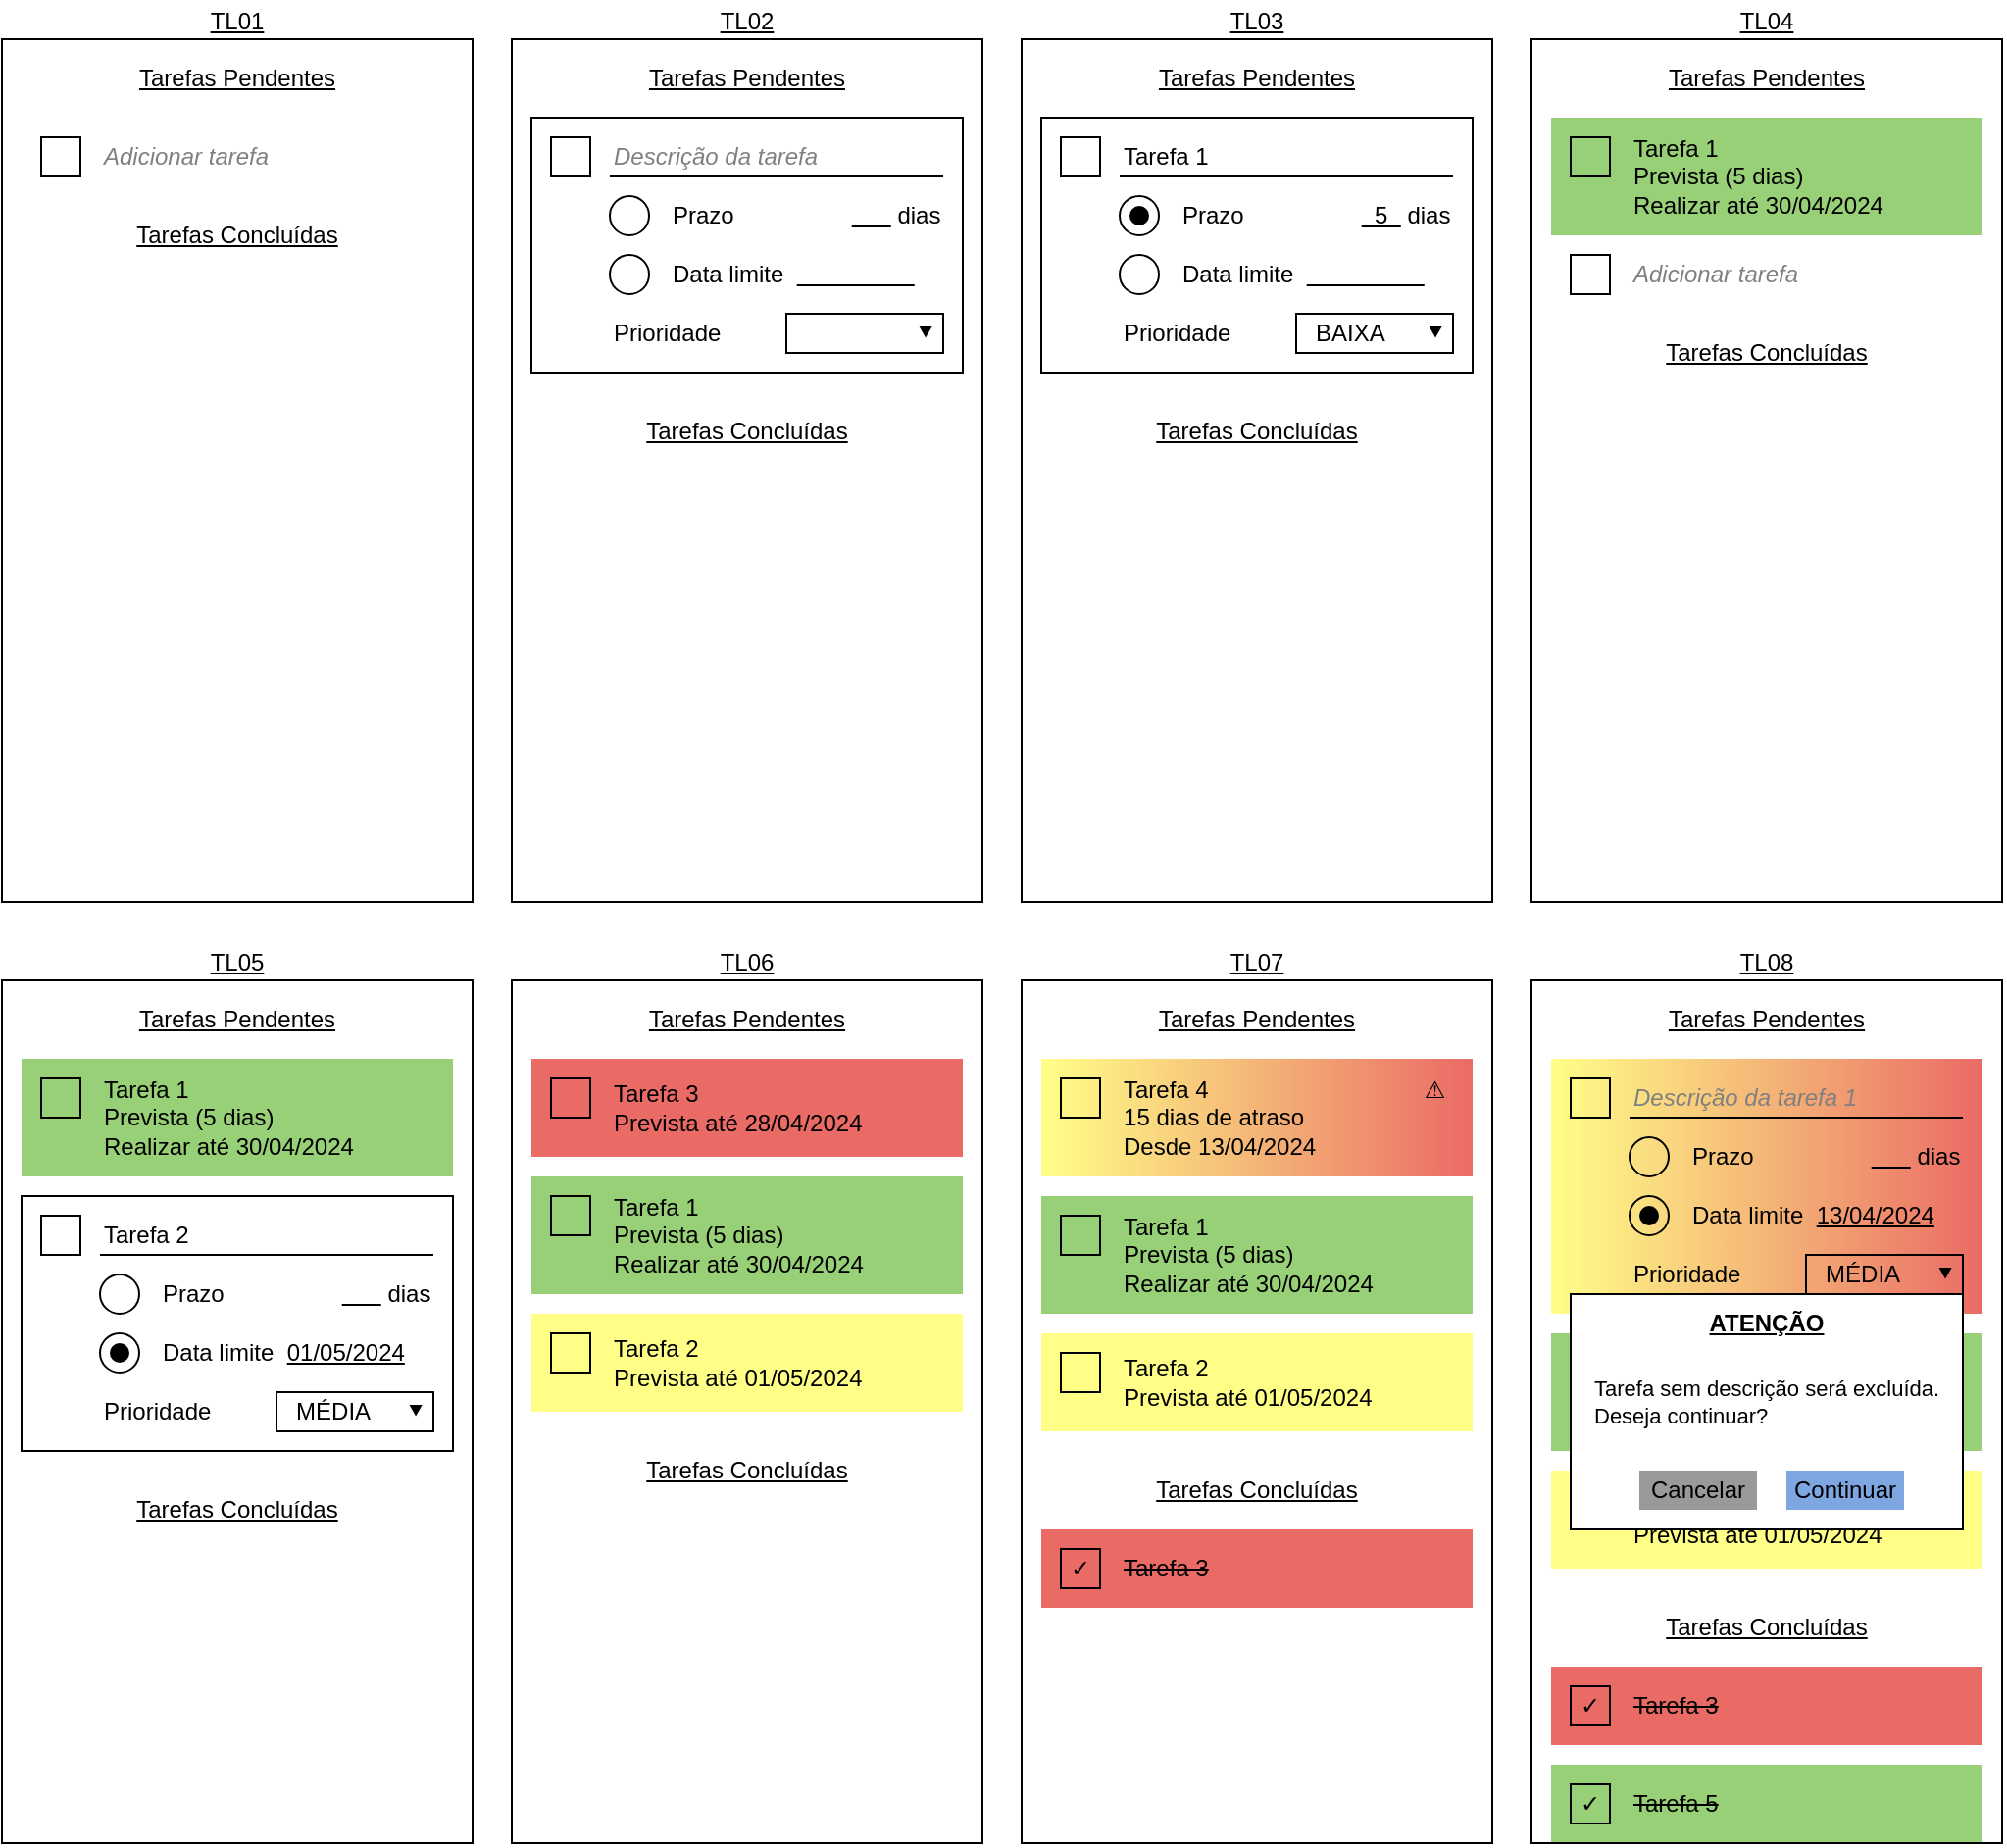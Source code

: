 <mxfile version="24.3.1" type="device">
  <diagram id="zoNxnzuM_VOvOxAYMEht" name="Página-1">
    <mxGraphModel dx="1050" dy="541" grid="1" gridSize="10" guides="1" tooltips="1" connect="1" arrows="1" fold="1" page="1" pageScale="1" pageWidth="827" pageHeight="1169" math="0" shadow="0">
      <root>
        <mxCell id="0" />
        <mxCell id="1" parent="0" />
        <mxCell id="4" value="" style="rounded=0;whiteSpace=wrap;html=1;" parent="1" vertex="1">
          <mxGeometry x="300" y="40" width="240" height="440" as="geometry" />
        </mxCell>
        <mxCell id="8" value="" style="rounded=0;whiteSpace=wrap;html=1;fontColor=default;" parent="1" vertex="1">
          <mxGeometry x="310" y="80" width="220" height="130" as="geometry" />
        </mxCell>
        <mxCell id="fBBzk_Op71B5IGKMKYkR-2" value="" style="rounded=0;whiteSpace=wrap;html=1;" parent="1" vertex="1">
          <mxGeometry x="560" y="40" width="240" height="440" as="geometry" />
        </mxCell>
        <mxCell id="1oSGOz-6xAhJUzyeJU_1-1" value="" style="rounded=0;whiteSpace=wrap;html=1;" parent="1" vertex="1">
          <mxGeometry x="40" y="40" width="240" height="440" as="geometry" />
        </mxCell>
        <mxCell id="1oSGOz-6xAhJUzyeJU_1-2" value="Tarefas Pendentes" style="text;html=1;align=center;verticalAlign=middle;whiteSpace=wrap;rounded=0;fontStyle=4;fontColor=default;" parent="1" vertex="1">
          <mxGeometry x="40" y="40" width="240" height="40" as="geometry" />
        </mxCell>
        <mxCell id="1oSGOz-6xAhJUzyeJU_1-4" value="" style="whiteSpace=wrap;html=1;aspect=fixed;fontColor=default;" parent="1" vertex="1">
          <mxGeometry x="60" y="90" width="20" height="20" as="geometry" />
        </mxCell>
        <mxCell id="1oSGOz-6xAhJUzyeJU_1-21" value="" style="rounded=0;whiteSpace=wrap;html=1;" parent="1" vertex="1">
          <mxGeometry x="820" y="40" width="240" height="440" as="geometry" />
        </mxCell>
        <mxCell id="1oSGOz-6xAhJUzyeJU_1-22" value="Tarefas Pendentes" style="text;html=1;align=center;verticalAlign=middle;whiteSpace=wrap;rounded=0;fontStyle=4;fontColor=default;" parent="1" vertex="1">
          <mxGeometry x="820" y="40" width="240" height="40" as="geometry" />
        </mxCell>
        <mxCell id="1oSGOz-6xAhJUzyeJU_1-30" value="Tarefas Concluídas" style="text;html=1;align=center;verticalAlign=middle;whiteSpace=wrap;rounded=0;fontStyle=4;fontColor=default;" parent="1" vertex="1">
          <mxGeometry x="820" y="180" width="240" height="40" as="geometry" />
        </mxCell>
        <mxCell id="fBBzk_Op71B5IGKMKYkR-1" value="Tarefas Concluídas" style="text;html=1;align=center;verticalAlign=middle;whiteSpace=wrap;rounded=0;fontStyle=4;fontColor=default;" parent="1" vertex="1">
          <mxGeometry x="40" y="120" width="240" height="40" as="geometry" />
        </mxCell>
        <mxCell id="fBBzk_Op71B5IGKMKYkR-3" value="Tarefas Pendentes" style="text;html=1;align=center;verticalAlign=middle;whiteSpace=wrap;rounded=0;fontStyle=4;fontColor=default;" parent="1" vertex="1">
          <mxGeometry x="560" y="40" width="240" height="40" as="geometry" />
        </mxCell>
        <mxCell id="fBBzk_Op71B5IGKMKYkR-11" value="Tarefas Concluídas" style="text;html=1;align=center;verticalAlign=middle;whiteSpace=wrap;rounded=0;fontStyle=4;fontColor=default;" parent="1" vertex="1">
          <mxGeometry x="560" y="220" width="240" height="40" as="geometry" />
        </mxCell>
        <mxCell id="fBBzk_Op71B5IGKMKYkR-22" value="TL01" style="text;html=1;align=center;verticalAlign=bottom;whiteSpace=wrap;rounded=0;fontStyle=4" parent="1" vertex="1">
          <mxGeometry x="40" y="20" width="240" height="20" as="geometry" />
        </mxCell>
        <mxCell id="fBBzk_Op71B5IGKMKYkR-23" value="TL02" style="text;html=1;align=center;verticalAlign=bottom;whiteSpace=wrap;rounded=0;fontStyle=4" parent="1" vertex="1">
          <mxGeometry x="300" y="20" width="240" height="20" as="geometry" />
        </mxCell>
        <mxCell id="fBBzk_Op71B5IGKMKYkR-24" value="TL03" style="text;html=1;align=center;verticalAlign=bottom;whiteSpace=wrap;rounded=0;fontStyle=4" parent="1" vertex="1">
          <mxGeometry x="560" y="20" width="240" height="20" as="geometry" />
        </mxCell>
        <mxCell id="fBBzk_Op71B5IGKMKYkR-31" value="TL05" style="text;html=1;align=center;verticalAlign=bottom;whiteSpace=wrap;rounded=0;fontStyle=4" parent="1" vertex="1">
          <mxGeometry x="40" y="500" width="240" height="20" as="geometry" />
        </mxCell>
        <mxCell id="fBBzk_Op71B5IGKMKYkR-38" value="TL06" style="text;html=1;align=center;verticalAlign=bottom;whiteSpace=wrap;rounded=0;fontStyle=4" parent="1" vertex="1">
          <mxGeometry x="300" y="500" width="240" height="20" as="geometry" />
        </mxCell>
        <mxCell id="5" value="Tarefas Pendentes" style="text;html=1;align=center;verticalAlign=middle;whiteSpace=wrap;rounded=0;fontStyle=4;fontColor=default;" parent="1" vertex="1">
          <mxGeometry x="300" y="40" width="240" height="40" as="geometry" />
        </mxCell>
        <mxCell id="6" value="" style="whiteSpace=wrap;html=1;aspect=fixed;fontColor=default;" parent="1" vertex="1">
          <mxGeometry x="320" y="90" width="20" height="20" as="geometry" />
        </mxCell>
        <mxCell id="7" value="Tarefas Concluídas" style="text;html=1;align=center;verticalAlign=middle;whiteSpace=wrap;rounded=0;fontStyle=4;fontColor=default;" parent="1" vertex="1">
          <mxGeometry x="300" y="220" width="240" height="40" as="geometry" />
        </mxCell>
        <mxCell id="9" value="&lt;span&gt;Descrição da tarefa&lt;/span&gt;" style="text;html=1;align=left;verticalAlign=middle;whiteSpace=wrap;rounded=0;fontStyle=2;fontColor=#808080;" parent="1" vertex="1">
          <mxGeometry x="350" y="90" width="170" height="20" as="geometry" />
        </mxCell>
        <mxCell id="10" value="" style="ellipse;whiteSpace=wrap;html=1;aspect=fixed;fontColor=default;" parent="1" vertex="1">
          <mxGeometry x="350" y="120" width="20" height="20" as="geometry" />
        </mxCell>
        <mxCell id="11" value="&lt;span style=&quot;border-color: rgb(0, 0, 0); font-family: Helvetica; font-size: 12px; font-style: normal; font-variant-ligatures: normal; font-variant-caps: normal; font-weight: 400; letter-spacing: normal; orphans: 2; text-align: left; text-indent: 0px; text-transform: none; widows: 2; word-spacing: 0px; -webkit-text-stroke-width: 0px;&quot;&gt;Prazo&amp;nbsp; &amp;nbsp; &amp;nbsp; &amp;nbsp; &amp;nbsp; &amp;nbsp; &amp;nbsp; &amp;nbsp; &amp;nbsp;&amp;nbsp;&lt;/span&gt;&lt;u style=&quot;border-color: rgb(0, 0, 0); font-family: Helvetica; font-size: 12px; font-style: normal; font-variant-ligatures: normal; font-variant-caps: normal; font-weight: 400; letter-spacing: normal; orphans: 2; text-align: left; text-indent: 0px; text-transform: none; widows: 2; word-spacing: 0px; -webkit-text-stroke-width: 0px;&quot;&gt;&amp;nbsp; &amp;nbsp; &amp;nbsp; &lt;/u&gt;&lt;span style=&quot;border-color: rgb(0, 0, 0); font-family: Helvetica; font-size: 12px; font-style: normal; font-variant-ligatures: normal; font-variant-caps: normal; font-weight: 400; letter-spacing: normal; orphans: 2; text-align: left; text-indent: 0px; text-transform: none; widows: 2; word-spacing: 0px; -webkit-text-stroke-width: 0px;&quot;&gt;&amp;nbsp;dias&lt;/span&gt;" style="text;whiteSpace=wrap;html=1;verticalAlign=middle;fontColor=default;" parent="1" vertex="1">
          <mxGeometry x="380" y="120" width="140" height="20" as="geometry" />
        </mxCell>
        <mxCell id="14" value="" style="ellipse;whiteSpace=wrap;html=1;aspect=fixed;fontColor=default;" parent="1" vertex="1">
          <mxGeometry x="350" y="150" width="20" height="20" as="geometry" />
        </mxCell>
        <mxCell id="15" value="&lt;span style=&quot;border-color: rgb(0, 0, 0); font-family: Helvetica; font-size: 12px; font-style: normal; font-variant-ligatures: normal; font-variant-caps: normal; font-weight: 400; letter-spacing: normal; orphans: 2; text-align: left; text-indent: 0px; text-transform: none; widows: 2; word-spacing: 0px; -webkit-text-stroke-width: 0px;&quot;&gt;Data limite&amp;nbsp;&amp;nbsp;&lt;u&gt; &amp;nbsp; &amp;nbsp;&amp;nbsp; &amp;nbsp; &amp;nbsp; &amp;nbsp; &amp;nbsp; &amp;nbsp; &amp;nbsp;&amp;nbsp;&lt;/u&gt;&lt;/span&gt;&lt;span style=&quot;font-family: &amp;quot;Times New Roman&amp;quot;;&quot;&gt;&lt;font style=&quot;font-size: 10px;&quot;&gt;📅&lt;/font&gt;&lt;/span&gt;" style="text;whiteSpace=wrap;html=1;verticalAlign=middle;fontColor=default;" parent="1" vertex="1">
          <mxGeometry x="380" y="150" width="140" height="20" as="geometry" />
        </mxCell>
        <mxCell id="16" value="Prioridade" style="text;whiteSpace=wrap;html=1;verticalAlign=middle;fontColor=default;" parent="1" vertex="1">
          <mxGeometry x="350" y="180" width="80" height="20" as="geometry" />
        </mxCell>
        <mxCell id="17" value="" style="rounded=0;whiteSpace=wrap;html=1;labelBackgroundColor=none;fontSize=12;fontColor=default;" parent="1" vertex="1">
          <mxGeometry x="440" y="180" width="80" height="20" as="geometry" />
        </mxCell>
        <mxCell id="19" value="&lt;span style=&quot;font-family: &amp;quot;Times New Roman&amp;quot;; font-size: 12px;&quot;&gt;⯆&lt;/span&gt;" style="text;whiteSpace=wrap;html=1;verticalAlign=middle;fontColor=default;fontSize=12;align=center;" parent="1" vertex="1">
          <mxGeometry x="502" y="180" width="18" height="20" as="geometry" />
        </mxCell>
        <mxCell id="20" value="" style="endArrow=none;html=1;fontSize=12;fontColor=default;exitX=0;exitY=1;exitDx=0;exitDy=0;entryX=1;entryY=1;entryDx=0;entryDy=0;" parent="1" source="9" target="9" edge="1">
          <mxGeometry width="50" height="50" relative="1" as="geometry">
            <mxPoint x="420" y="210" as="sourcePoint" />
            <mxPoint x="470" y="160" as="targetPoint" />
          </mxGeometry>
        </mxCell>
        <mxCell id="22" value="" style="rounded=0;whiteSpace=wrap;html=1;fontColor=default;" parent="1" vertex="1">
          <mxGeometry x="570" y="80" width="220" height="130" as="geometry" />
        </mxCell>
        <mxCell id="23" value="" style="whiteSpace=wrap;html=1;aspect=fixed;fontColor=default;" parent="1" vertex="1">
          <mxGeometry x="580" y="90" width="20" height="20" as="geometry" />
        </mxCell>
        <mxCell id="24" value="&lt;span style=&quot;font-style: normal;&quot;&gt;&lt;font&gt;Tarefa 1&lt;/font&gt;&lt;/span&gt;" style="text;html=1;align=left;verticalAlign=middle;whiteSpace=wrap;rounded=0;fontStyle=2;fontColor=default;" parent="1" vertex="1">
          <mxGeometry x="610" y="90" width="170" height="20" as="geometry" />
        </mxCell>
        <mxCell id="25" value="" style="ellipse;whiteSpace=wrap;html=1;aspect=fixed;fontColor=default;" parent="1" vertex="1">
          <mxGeometry x="610" y="120" width="20" height="20" as="geometry" />
        </mxCell>
        <mxCell id="26" value="&lt;span style=&quot;border-color: rgb(0, 0, 0); font-family: Helvetica; font-size: 12px; font-style: normal; font-variant-ligatures: normal; font-variant-caps: normal; font-weight: 400; letter-spacing: normal; orphans: 2; text-align: left; text-indent: 0px; text-transform: none; widows: 2; word-spacing: 0px; -webkit-text-stroke-width: 0px;&quot;&gt;Prazo&amp;nbsp; &amp;nbsp; &amp;nbsp; &amp;nbsp; &amp;nbsp; &amp;nbsp; &amp;nbsp; &amp;nbsp; &amp;nbsp; &lt;/span&gt;&lt;u style=&quot;border-color: rgb(0, 0, 0); font-family: Helvetica; font-size: 12px; font-style: normal; font-variant-ligatures: normal; font-variant-caps: normal; font-weight: 400; letter-spacing: normal; orphans: 2; text-align: left; text-indent: 0px; text-transform: none; widows: 2; word-spacing: 0px; -webkit-text-stroke-width: 0px;&quot;&gt;&amp;nbsp; 5&amp;nbsp; &lt;/u&gt;&lt;span style=&quot;border-color: rgb(0, 0, 0); font-family: Helvetica; font-size: 12px; font-style: normal; font-variant-ligatures: normal; font-variant-caps: normal; font-weight: 400; letter-spacing: normal; orphans: 2; text-align: left; text-indent: 0px; text-transform: none; widows: 2; word-spacing: 0px; -webkit-text-stroke-width: 0px;&quot;&gt;&amp;nbsp;dias&lt;/span&gt;" style="text;whiteSpace=wrap;html=1;verticalAlign=middle;fontColor=default;" parent="1" vertex="1">
          <mxGeometry x="640" y="120" width="140" height="20" as="geometry" />
        </mxCell>
        <mxCell id="27" value="" style="ellipse;whiteSpace=wrap;html=1;aspect=fixed;fontColor=default;" parent="1" vertex="1">
          <mxGeometry x="610" y="150" width="20" height="20" as="geometry" />
        </mxCell>
        <mxCell id="28" value="&lt;span style=&quot;border-color: rgb(0, 0, 0); font-family: Helvetica; font-size: 12px; font-style: normal; font-variant-ligatures: normal; font-variant-caps: normal; font-weight: 400; letter-spacing: normal; orphans: 2; text-align: left; text-indent: 0px; text-transform: none; widows: 2; word-spacing: 0px; -webkit-text-stroke-width: 0px;&quot;&gt;Data limite&amp;nbsp;&amp;nbsp;&lt;u&gt; &amp;nbsp; &amp;nbsp;&amp;nbsp; &amp;nbsp; &amp;nbsp; &amp;nbsp; &amp;nbsp; &amp;nbsp; &amp;nbsp;&amp;nbsp;&lt;/u&gt;&lt;/span&gt;&lt;span style=&quot;font-family: &amp;quot;Times New Roman&amp;quot;;&quot;&gt;&lt;font style=&quot;font-size: 10px;&quot;&gt;📅&lt;/font&gt;&lt;/span&gt;" style="text;whiteSpace=wrap;html=1;verticalAlign=middle;fontColor=default;" parent="1" vertex="1">
          <mxGeometry x="640" y="150" width="140" height="20" as="geometry" />
        </mxCell>
        <mxCell id="30" value="" style="rounded=0;whiteSpace=wrap;html=1;labelBackgroundColor=none;fontSize=12;fontColor=default;" parent="1" vertex="1">
          <mxGeometry x="700" y="180" width="80" height="20" as="geometry" />
        </mxCell>
        <mxCell id="31" value="&lt;span style=&quot;font-family: &amp;quot;Times New Roman&amp;quot;; font-size: 12px;&quot;&gt;⯆&lt;/span&gt;" style="text;whiteSpace=wrap;html=1;verticalAlign=middle;fontColor=default;fontSize=12;align=center;" parent="1" vertex="1">
          <mxGeometry x="762" y="180" width="18" height="20" as="geometry" />
        </mxCell>
        <mxCell id="32" value="" style="endArrow=none;html=1;fontSize=12;fontColor=default;exitX=0;exitY=1;exitDx=0;exitDy=0;entryX=1;entryY=1;entryDx=0;entryDy=0;" parent="1" source="24" target="24" edge="1">
          <mxGeometry width="50" height="50" relative="1" as="geometry">
            <mxPoint x="680" y="210" as="sourcePoint" />
            <mxPoint x="730" y="160" as="targetPoint" />
          </mxGeometry>
        </mxCell>
        <mxCell id="34" value="&lt;span&gt;Adicionar tarefa&lt;/span&gt;" style="text;html=1;align=left;verticalAlign=middle;whiteSpace=wrap;rounded=0;fontStyle=2;fontColor=#808080;" parent="1" vertex="1">
          <mxGeometry x="90" y="90" width="170" height="20" as="geometry" />
        </mxCell>
        <mxCell id="35" value="" style="ellipse;whiteSpace=wrap;html=1;aspect=fixed;labelBorderColor=none;fontColor=default;fillStyle=solid;fillColor=#000000;strokeColor=none;" parent="1" vertex="1">
          <mxGeometry x="615" y="125" width="10" height="10" as="geometry" />
        </mxCell>
        <mxCell id="29" value="Prioridade&amp;nbsp; &amp;nbsp; &amp;nbsp; &amp;nbsp; &amp;nbsp; &amp;nbsp; &amp;nbsp;BAIXA" style="text;whiteSpace=wrap;html=1;verticalAlign=middle;fontColor=default;" parent="1" vertex="1">
          <mxGeometry x="610" y="180" width="150" height="20" as="geometry" />
        </mxCell>
        <mxCell id="36" value="" style="whiteSpace=wrap;html=1;aspect=fixed;fontColor=default;" parent="1" vertex="1">
          <mxGeometry x="840" y="150" width="20" height="20" as="geometry" />
        </mxCell>
        <mxCell id="37" value="&lt;span&gt;Adicionar tarefa&lt;/span&gt;" style="text;html=1;align=left;verticalAlign=middle;whiteSpace=wrap;rounded=0;fontStyle=2;fontColor=#808080;" parent="1" vertex="1">
          <mxGeometry x="870" y="150" width="170" height="20" as="geometry" />
        </mxCell>
        <mxCell id="38" value="" style="rounded=0;whiteSpace=wrap;html=1;fillColor=#97D077;strokeColor=none;gradientColor=none;fontColor=default;" parent="1" vertex="1">
          <mxGeometry x="830" y="80" width="220" height="60" as="geometry" />
        </mxCell>
        <mxCell id="39" value="" style="whiteSpace=wrap;html=1;aspect=fixed;fillColor=none;strokeColor=#000000;fontColor=default;" parent="1" vertex="1">
          <mxGeometry x="840" y="90" width="20" height="20" as="geometry" />
        </mxCell>
        <mxCell id="40" value="&lt;span style=&quot;font-style: normal;&quot;&gt;&lt;font&gt;Tarefa 1&lt;br&gt;Prevista (5 dias)&lt;br&gt;Realizar até 30/04/2024&lt;br&gt;&lt;/font&gt;&lt;/span&gt;" style="text;html=1;align=left;verticalAlign=middle;whiteSpace=wrap;rounded=0;fontStyle=2;fontColor=default;" parent="1" vertex="1">
          <mxGeometry x="870" y="90" width="170" height="40" as="geometry" />
        </mxCell>
        <mxCell id="50" value="" style="rounded=0;whiteSpace=wrap;html=1;" parent="1" vertex="1">
          <mxGeometry x="40" y="520" width="240" height="440" as="geometry" />
        </mxCell>
        <mxCell id="51" value="Tarefas Pendentes" style="text;html=1;align=center;verticalAlign=middle;whiteSpace=wrap;rounded=0;fontStyle=4" parent="1" vertex="1">
          <mxGeometry x="40" y="520" width="240" height="40" as="geometry" />
        </mxCell>
        <mxCell id="52" value="Tarefas Concluídas" style="text;html=1;align=center;verticalAlign=middle;whiteSpace=wrap;rounded=0;fontStyle=4;fontColor=default;" parent="1" vertex="1">
          <mxGeometry x="40" y="770" width="240" height="40" as="geometry" />
        </mxCell>
        <mxCell id="55" value="" style="rounded=0;whiteSpace=wrap;html=1;fillColor=#97D077;strokeColor=none;gradientColor=none;fontColor=default;" parent="1" vertex="1">
          <mxGeometry x="50" y="560" width="220" height="60" as="geometry" />
        </mxCell>
        <mxCell id="56" value="" style="whiteSpace=wrap;html=1;aspect=fixed;fillColor=none;strokeColor=#000000;fontColor=default;" parent="1" vertex="1">
          <mxGeometry x="60" y="570" width="20" height="20" as="geometry" />
        </mxCell>
        <mxCell id="57" value="&lt;span style=&quot;font-style: normal;&quot;&gt;&lt;font&gt;Tarefa 1&lt;br&gt;Prevista (5 dias)&lt;br&gt;Realizar até 30/04/2024&lt;br&gt;&lt;/font&gt;&lt;/span&gt;" style="text;html=1;align=left;verticalAlign=middle;whiteSpace=wrap;rounded=0;fontStyle=2;fontColor=default;" parent="1" vertex="1">
          <mxGeometry x="90" y="570" width="170" height="40" as="geometry" />
        </mxCell>
        <mxCell id="58" value="" style="rounded=0;whiteSpace=wrap;html=1;fontColor=default;" parent="1" vertex="1">
          <mxGeometry x="50" y="630" width="220" height="130" as="geometry" />
        </mxCell>
        <mxCell id="59" value="" style="whiteSpace=wrap;html=1;aspect=fixed;fontColor=default;" parent="1" vertex="1">
          <mxGeometry x="60" y="640" width="20" height="20" as="geometry" />
        </mxCell>
        <mxCell id="60" value="&lt;span style=&quot;font-style: normal;&quot;&gt;&lt;font&gt;Tarefa 2&lt;/font&gt;&lt;/span&gt;" style="text;html=1;align=left;verticalAlign=middle;whiteSpace=wrap;rounded=0;fontStyle=2;fontColor=default;" parent="1" vertex="1">
          <mxGeometry x="90" y="640" width="170" height="20" as="geometry" />
        </mxCell>
        <mxCell id="61" value="" style="ellipse;whiteSpace=wrap;html=1;aspect=fixed;fontColor=default;" parent="1" vertex="1">
          <mxGeometry x="90" y="670" width="20" height="20" as="geometry" />
        </mxCell>
        <mxCell id="62" value="&lt;span style=&quot;border-color: rgb(0, 0, 0); font-family: Helvetica; font-size: 12px; font-style: normal; font-variant-ligatures: normal; font-variant-caps: normal; font-weight: 400; letter-spacing: normal; orphans: 2; text-align: left; text-indent: 0px; text-transform: none; widows: 2; word-spacing: 0px; -webkit-text-stroke-width: 0px;&quot;&gt;Prazo&amp;nbsp; &amp;nbsp; &amp;nbsp; &amp;nbsp; &amp;nbsp; &amp;nbsp; &amp;nbsp; &amp;nbsp; &amp;nbsp; &lt;/span&gt;&lt;u style=&quot;border-color: rgb(0, 0, 0); font-family: Helvetica; font-size: 12px; font-style: normal; font-variant-ligatures: normal; font-variant-caps: normal; font-weight: 400; letter-spacing: normal; orphans: 2; text-align: left; text-indent: 0px; text-transform: none; widows: 2; word-spacing: 0px; -webkit-text-stroke-width: 0px;&quot;&gt;&amp;nbsp; &amp;nbsp; &amp;nbsp;&amp;nbsp;&lt;/u&gt;&lt;span style=&quot;border-color: rgb(0, 0, 0); font-family: Helvetica; font-size: 12px; font-style: normal; font-variant-ligatures: normal; font-variant-caps: normal; font-weight: 400; letter-spacing: normal; orphans: 2; text-align: left; text-indent: 0px; text-transform: none; widows: 2; word-spacing: 0px; -webkit-text-stroke-width: 0px;&quot;&gt;&amp;nbsp;dias&lt;/span&gt;" style="text;whiteSpace=wrap;html=1;verticalAlign=middle;fontColor=default;" parent="1" vertex="1">
          <mxGeometry x="120" y="670" width="140" height="20" as="geometry" />
        </mxCell>
        <mxCell id="63" value="" style="ellipse;whiteSpace=wrap;html=1;aspect=fixed;fontColor=default;" parent="1" vertex="1">
          <mxGeometry x="90" y="700" width="20" height="20" as="geometry" />
        </mxCell>
        <mxCell id="64" value="&lt;span style=&quot;border-color: rgb(0, 0, 0); font-family: Helvetica; font-size: 12px; font-style: normal; font-variant-ligatures: normal; font-variant-caps: normal; font-weight: 400; letter-spacing: normal; orphans: 2; text-align: left; text-indent: 0px; text-transform: none; widows: 2; word-spacing: 0px; -webkit-text-stroke-width: 0px;&quot;&gt;Data limite&amp;nbsp; &lt;u&gt;01/05/2024&lt;/u&gt;&lt;/span&gt;&lt;span style=&quot;font-family: &amp;quot;Times New Roman&amp;quot;;&quot;&gt;&lt;font style=&quot;font-size: 10px;&quot;&gt;📅&lt;/font&gt;&lt;/span&gt;" style="text;whiteSpace=wrap;html=1;verticalAlign=middle;fontColor=default;" parent="1" vertex="1">
          <mxGeometry x="120" y="700" width="140" height="20" as="geometry" />
        </mxCell>
        <mxCell id="65" value="" style="rounded=0;whiteSpace=wrap;html=1;labelBackgroundColor=none;fontSize=12;fontColor=default;" parent="1" vertex="1">
          <mxGeometry x="180" y="730" width="80" height="20" as="geometry" />
        </mxCell>
        <mxCell id="66" value="&lt;span style=&quot;font-family: &amp;quot;Times New Roman&amp;quot;; font-size: 12px;&quot;&gt;⯆&lt;/span&gt;" style="text;whiteSpace=wrap;html=1;verticalAlign=middle;fontColor=default;fontSize=12;align=center;" parent="1" vertex="1">
          <mxGeometry x="242" y="730" width="18" height="20" as="geometry" />
        </mxCell>
        <mxCell id="67" value="" style="endArrow=none;html=1;fontSize=12;fontColor=default;exitX=0;exitY=1;exitDx=0;exitDy=0;entryX=1;entryY=1;entryDx=0;entryDy=0;" parent="1" source="60" target="60" edge="1">
          <mxGeometry width="50" height="50" relative="1" as="geometry">
            <mxPoint x="160" y="760" as="sourcePoint" />
            <mxPoint x="210" y="710" as="targetPoint" />
          </mxGeometry>
        </mxCell>
        <mxCell id="68" value="" style="ellipse;whiteSpace=wrap;html=1;aspect=fixed;labelBorderColor=none;fontColor=default;fillStyle=solid;fillColor=#000000;strokeColor=none;" parent="1" vertex="1">
          <mxGeometry x="95" y="705" width="10" height="10" as="geometry" />
        </mxCell>
        <mxCell id="69" value="Prioridade&amp;nbsp; &amp;nbsp; &amp;nbsp; &amp;nbsp; &amp;nbsp; &amp;nbsp; &amp;nbsp;MÉDIA" style="text;whiteSpace=wrap;html=1;verticalAlign=middle;fontColor=default;" parent="1" vertex="1">
          <mxGeometry x="90" y="730" width="150" height="20" as="geometry" />
        </mxCell>
        <mxCell id="70" value="" style="rounded=0;whiteSpace=wrap;html=1;" parent="1" vertex="1">
          <mxGeometry x="300" y="520" width="240" height="440" as="geometry" />
        </mxCell>
        <mxCell id="71" value="Tarefas Pendentes" style="text;html=1;align=center;verticalAlign=middle;whiteSpace=wrap;rounded=0;fontStyle=4" parent="1" vertex="1">
          <mxGeometry x="300" y="520" width="240" height="40" as="geometry" />
        </mxCell>
        <mxCell id="72" value="Tarefas Concluídas" style="text;html=1;align=center;verticalAlign=middle;whiteSpace=wrap;rounded=0;fontStyle=4;fontColor=default;" parent="1" vertex="1">
          <mxGeometry x="300" y="750" width="240" height="40" as="geometry" />
        </mxCell>
        <mxCell id="75" value="" style="rounded=0;whiteSpace=wrap;html=1;fillColor=#EA6B66;strokeColor=none;gradientColor=none;fontColor=default;" parent="1" vertex="1">
          <mxGeometry x="310" y="560" width="220" height="50" as="geometry" />
        </mxCell>
        <mxCell id="76" value="" style="whiteSpace=wrap;html=1;aspect=fixed;fillColor=none;strokeColor=#000000;fontColor=default;" parent="1" vertex="1">
          <mxGeometry x="320" y="570" width="20" height="20" as="geometry" />
        </mxCell>
        <mxCell id="77" value="&lt;span style=&quot;font-style: normal;&quot;&gt;&lt;font&gt;Tarefa 3&lt;br&gt;Prevista&amp;nbsp;até 28/04/2024&lt;br&gt;&lt;/font&gt;&lt;/span&gt;" style="text;html=1;align=left;verticalAlign=middle;whiteSpace=wrap;rounded=0;fontStyle=2;fontColor=default;" parent="1" vertex="1">
          <mxGeometry x="350" y="570" width="170" height="30" as="geometry" />
        </mxCell>
        <mxCell id="78" value="" style="rounded=0;whiteSpace=wrap;html=1;fillColor=#97D077;strokeColor=none;gradientColor=none;fontColor=default;" parent="1" vertex="1">
          <mxGeometry x="310" y="620" width="220" height="60" as="geometry" />
        </mxCell>
        <mxCell id="79" value="" style="whiteSpace=wrap;html=1;aspect=fixed;fillColor=none;strokeColor=#000000;fontColor=default;" parent="1" vertex="1">
          <mxGeometry x="320" y="630" width="20" height="20" as="geometry" />
        </mxCell>
        <mxCell id="80" value="&lt;span style=&quot;font-style: normal;&quot;&gt;&lt;font&gt;Tarefa 1&lt;br&gt;Prevista (5 dias)&lt;br&gt;Realizar até 30/04/2024&lt;br&gt;&lt;/font&gt;&lt;/span&gt;" style="text;html=1;align=left;verticalAlign=middle;whiteSpace=wrap;rounded=0;fontStyle=2;fontColor=default;" parent="1" vertex="1">
          <mxGeometry x="350" y="630" width="170" height="40" as="geometry" />
        </mxCell>
        <mxCell id="81" value="" style="rounded=0;whiteSpace=wrap;html=1;fillColor=#ffff88;strokeColor=none;fontColor=default;" parent="1" vertex="1">
          <mxGeometry x="310" y="690" width="220" height="50" as="geometry" />
        </mxCell>
        <mxCell id="82" value="" style="whiteSpace=wrap;html=1;aspect=fixed;fillColor=none;strokeColor=#000000;fontColor=default;" parent="1" vertex="1">
          <mxGeometry x="320" y="700" width="20" height="20" as="geometry" />
        </mxCell>
        <mxCell id="83" value="&lt;span style=&quot;font-style: normal;&quot;&gt;&lt;font&gt;Tarefa 2&lt;br&gt;Prevista&amp;nbsp;até 01/05/2024&lt;br&gt;&lt;/font&gt;&lt;/span&gt;" style="text;html=1;align=left;verticalAlign=middle;whiteSpace=wrap;rounded=0;fontStyle=2;fontColor=default;" parent="1" vertex="1">
          <mxGeometry x="350" y="700" width="170" height="30" as="geometry" />
        </mxCell>
        <mxCell id="84" value="" style="rounded=0;whiteSpace=wrap;html=1;" parent="1" vertex="1">
          <mxGeometry x="560" y="520" width="240" height="440" as="geometry" />
        </mxCell>
        <mxCell id="85" value="Tarefas Pendentes" style="text;html=1;align=center;verticalAlign=middle;whiteSpace=wrap;rounded=0;fontStyle=4" parent="1" vertex="1">
          <mxGeometry x="560" y="520" width="240" height="40" as="geometry" />
        </mxCell>
        <mxCell id="86" value="Tarefas Concluídas" style="text;html=1;align=center;verticalAlign=middle;whiteSpace=wrap;rounded=0;fontStyle=4;fontColor=default;" parent="1" vertex="1">
          <mxGeometry x="560" y="760" width="240" height="40" as="geometry" />
        </mxCell>
        <mxCell id="87" value="" style="rounded=0;whiteSpace=wrap;html=1;fillColor=#ffff88;strokeColor=none;gradientColor=#EA6B66;gradientDirection=east;fontColor=default;" parent="1" vertex="1">
          <mxGeometry x="570" y="560" width="220" height="60" as="geometry" />
        </mxCell>
        <mxCell id="88" value="" style="whiteSpace=wrap;html=1;aspect=fixed;fillColor=none;strokeColor=#000000;fontColor=default;" parent="1" vertex="1">
          <mxGeometry x="580" y="570" width="20" height="20" as="geometry" />
        </mxCell>
        <mxCell id="89" value="&lt;span style=&quot;font-style: normal;&quot;&gt;&lt;font&gt;Tarefa 4&amp;nbsp; &amp;nbsp; &amp;nbsp; &amp;nbsp; &amp;nbsp; &amp;nbsp; &amp;nbsp; &amp;nbsp; &amp;nbsp; &amp;nbsp; &amp;nbsp; &amp;nbsp; &amp;nbsp; &amp;nbsp; &amp;nbsp; &amp;nbsp; &amp;nbsp;&lt;/font&gt;&lt;/span&gt;&lt;span style=&quot;font-family: &amp;quot;Times New Roman&amp;quot;; font-style: normal;&quot;&gt;⚠&lt;/span&gt;&lt;span style=&quot;font-style: normal;&quot;&gt;&lt;br&gt;1&lt;/span&gt;&lt;span style=&quot;font-style: normal;&quot;&gt;&lt;font&gt;5 dias de atraso&lt;br&gt;Desde 13/04/2024&lt;br&gt;&lt;/font&gt;&lt;/span&gt;" style="text;html=1;align=left;verticalAlign=middle;whiteSpace=wrap;rounded=0;fontStyle=2;fontColor=default;" parent="1" vertex="1">
          <mxGeometry x="610" y="570" width="170" height="40" as="geometry" />
        </mxCell>
        <mxCell id="90" value="" style="rounded=0;whiteSpace=wrap;html=1;fillColor=#97D077;strokeColor=none;gradientColor=none;fontColor=default;" parent="1" vertex="1">
          <mxGeometry x="570" y="630" width="220" height="60" as="geometry" />
        </mxCell>
        <mxCell id="91" value="" style="whiteSpace=wrap;html=1;aspect=fixed;fillColor=none;strokeColor=#000000;fontColor=default;" parent="1" vertex="1">
          <mxGeometry x="580" y="640" width="20" height="20" as="geometry" />
        </mxCell>
        <mxCell id="92" value="&lt;span style=&quot;font-style: normal;&quot;&gt;&lt;font&gt;Tarefa 1&lt;br&gt;Prevista (5 dias)&lt;br&gt;Realizar até 30/04/2024&lt;br&gt;&lt;/font&gt;&lt;/span&gt;" style="text;html=1;align=left;verticalAlign=middle;whiteSpace=wrap;rounded=0;fontStyle=2;fontColor=default;" parent="1" vertex="1">
          <mxGeometry x="610" y="640" width="170" height="40" as="geometry" />
        </mxCell>
        <mxCell id="93" value="" style="rounded=0;whiteSpace=wrap;html=1;fillColor=#ffff88;strokeColor=none;fontColor=default;" parent="1" vertex="1">
          <mxGeometry x="570" y="700" width="220" height="50" as="geometry" />
        </mxCell>
        <mxCell id="94" value="" style="whiteSpace=wrap;html=1;aspect=fixed;fillColor=none;strokeColor=#000000;fontColor=default;" parent="1" vertex="1">
          <mxGeometry x="580" y="710" width="20" height="20" as="geometry" />
        </mxCell>
        <mxCell id="95" value="&lt;span style=&quot;font-style: normal;&quot;&gt;&lt;font&gt;Tarefa 2&lt;br&gt;Prevista&amp;nbsp;até 01/05/2024&lt;br&gt;&lt;/font&gt;&lt;/span&gt;" style="text;html=1;align=left;verticalAlign=middle;whiteSpace=wrap;rounded=0;fontStyle=2;fontColor=default;" parent="1" vertex="1">
          <mxGeometry x="610" y="710" width="170" height="30" as="geometry" />
        </mxCell>
        <mxCell id="96" value="" style="rounded=0;whiteSpace=wrap;html=1;fillColor=#EA6B66;strokeColor=none;gradientColor=none;fontColor=default;" parent="1" vertex="1">
          <mxGeometry x="570" y="800" width="220" height="40" as="geometry" />
        </mxCell>
        <mxCell id="98" value="&lt;span style=&quot;font-style: normal;&quot;&gt;&lt;font&gt;&lt;strike&gt;Tarefa 3&lt;/strike&gt;&lt;br&gt;&lt;/font&gt;&lt;/span&gt;" style="text;html=1;align=left;verticalAlign=middle;whiteSpace=wrap;rounded=0;fontStyle=2;fontColor=default;" parent="1" vertex="1">
          <mxGeometry x="610" y="810" width="170" height="20" as="geometry" />
        </mxCell>
        <mxCell id="fBBzk_Op71B5IGKMKYkR-36" value="&lt;span style=&quot;&quot;&gt;✓&lt;/span&gt;" style="whiteSpace=wrap;html=1;aspect=fixed;labelBackgroundColor=none;fillColor=none;strokeColor=#000000;fontColor=default;" parent="1" vertex="1">
          <mxGeometry x="580" y="810" width="20" height="20" as="geometry" />
        </mxCell>
        <mxCell id="101" value="" style="rounded=0;whiteSpace=wrap;html=1;" parent="1" vertex="1">
          <mxGeometry x="820" y="520" width="240" height="440" as="geometry" />
        </mxCell>
        <mxCell id="102" value="Tarefas Pendentes" style="text;html=1;align=center;verticalAlign=middle;whiteSpace=wrap;rounded=0;fontStyle=4" parent="1" vertex="1">
          <mxGeometry x="820" y="520" width="240" height="40" as="geometry" />
        </mxCell>
        <mxCell id="103" value="Tarefas Concluídas" style="text;html=1;align=center;verticalAlign=middle;whiteSpace=wrap;rounded=0;fontStyle=4;fontColor=default;" parent="1" vertex="1">
          <mxGeometry x="820" y="830" width="240" height="40" as="geometry" />
        </mxCell>
        <mxCell id="107" value="" style="rounded=0;whiteSpace=wrap;html=1;fillColor=#97D077;strokeColor=none;gradientColor=none;fontColor=default;" parent="1" vertex="1">
          <mxGeometry x="830" y="700" width="220" height="60" as="geometry" />
        </mxCell>
        <mxCell id="108" value="" style="whiteSpace=wrap;html=1;aspect=fixed;fillColor=none;strokeColor=#000000;fontColor=default;" parent="1" vertex="1">
          <mxGeometry x="840" y="710" width="20" height="20" as="geometry" />
        </mxCell>
        <mxCell id="109" value="&lt;span style=&quot;font-style: normal;&quot;&gt;&lt;font&gt;Tarefa 1&lt;br&gt;Prevista (5 dias)&lt;br&gt;Realizar até 30/04/2024&lt;br&gt;&lt;/font&gt;&lt;/span&gt;" style="text;html=1;align=left;verticalAlign=middle;whiteSpace=wrap;rounded=0;fontStyle=2;fontColor=default;" parent="1" vertex="1">
          <mxGeometry x="870" y="710" width="170" height="40" as="geometry" />
        </mxCell>
        <mxCell id="110" value="" style="rounded=0;whiteSpace=wrap;html=1;fillColor=#ffff88;strokeColor=none;fontColor=default;" parent="1" vertex="1">
          <mxGeometry x="830" y="770" width="220" height="50" as="geometry" />
        </mxCell>
        <mxCell id="111" value="" style="whiteSpace=wrap;html=1;aspect=fixed;fillColor=none;strokeColor=#000000;fontColor=default;" parent="1" vertex="1">
          <mxGeometry x="840" y="780" width="20" height="20" as="geometry" />
        </mxCell>
        <mxCell id="112" value="&lt;span style=&quot;font-style: normal;&quot;&gt;&lt;font&gt;Tarefa 2&lt;br&gt;Prevista&amp;nbsp;até 01/05/2024&lt;br&gt;&lt;/font&gt;&lt;/span&gt;" style="text;html=1;align=left;verticalAlign=middle;whiteSpace=wrap;rounded=0;fontStyle=2;fontColor=default;" parent="1" vertex="1">
          <mxGeometry x="870" y="780" width="170" height="30" as="geometry" />
        </mxCell>
        <mxCell id="113" value="" style="rounded=0;whiteSpace=wrap;html=1;fillColor=#EA6B66;strokeColor=none;gradientColor=none;fontColor=default;" parent="1" vertex="1">
          <mxGeometry x="830" y="870" width="220" height="40" as="geometry" />
        </mxCell>
        <mxCell id="114" value="&lt;span style=&quot;font-style: normal;&quot;&gt;&lt;font&gt;&lt;strike&gt;Tarefa 3&lt;/strike&gt;&lt;br&gt;&lt;/font&gt;&lt;/span&gt;" style="text;html=1;align=left;verticalAlign=middle;whiteSpace=wrap;rounded=0;fontStyle=2;fontColor=default;" parent="1" vertex="1">
          <mxGeometry x="870" y="880" width="170" height="20" as="geometry" />
        </mxCell>
        <mxCell id="115" value="&lt;span style=&quot;&quot;&gt;✓&lt;/span&gt;" style="whiteSpace=wrap;html=1;aspect=fixed;labelBackgroundColor=none;fillColor=none;strokeColor=#000000;fontColor=default;" parent="1" vertex="1">
          <mxGeometry x="840" y="880" width="20" height="20" as="geometry" />
        </mxCell>
        <mxCell id="116" value="" style="rounded=0;whiteSpace=wrap;html=1;fillColor=#ffff88;strokeColor=none;gradientColor=#EA6B66;gradientDirection=east;fontColor=default;" parent="1" vertex="1">
          <mxGeometry x="830" y="560" width="220" height="130" as="geometry" />
        </mxCell>
        <mxCell id="117" value="" style="whiteSpace=wrap;html=1;aspect=fixed;fillColor=none;strokeColor=#000000;fontColor=default;" parent="1" vertex="1">
          <mxGeometry x="840" y="570" width="20" height="20" as="geometry" />
        </mxCell>
        <mxCell id="119" value="" style="ellipse;whiteSpace=wrap;html=1;aspect=fixed;fillColor=none;strokeColor=#000000;fontColor=default;" parent="1" vertex="1">
          <mxGeometry x="870" y="600" width="20" height="20" as="geometry" />
        </mxCell>
        <mxCell id="120" value="&lt;span style=&quot;border-color: rgb(0, 0, 0); font-family: Helvetica; font-size: 12px; font-style: normal; font-variant-ligatures: normal; font-variant-caps: normal; font-weight: 400; letter-spacing: normal; orphans: 2; text-align: left; text-indent: 0px; text-transform: none; widows: 2; word-spacing: 0px; -webkit-text-stroke-width: 0px;&quot;&gt;Prazo&amp;nbsp; &amp;nbsp; &amp;nbsp; &amp;nbsp; &amp;nbsp; &amp;nbsp; &amp;nbsp; &amp;nbsp; &amp;nbsp; &lt;/span&gt;&lt;u style=&quot;border-color: rgb(0, 0, 0); font-family: Helvetica; font-size: 12px; font-style: normal; font-variant-ligatures: normal; font-variant-caps: normal; font-weight: 400; letter-spacing: normal; orphans: 2; text-align: left; text-indent: 0px; text-transform: none; widows: 2; word-spacing: 0px; -webkit-text-stroke-width: 0px;&quot;&gt;&amp;nbsp; &amp;nbsp; &amp;nbsp;&amp;nbsp;&lt;/u&gt;&lt;span style=&quot;border-color: rgb(0, 0, 0); font-family: Helvetica; font-size: 12px; font-style: normal; font-variant-ligatures: normal; font-variant-caps: normal; font-weight: 400; letter-spacing: normal; orphans: 2; text-align: left; text-indent: 0px; text-transform: none; widows: 2; word-spacing: 0px; -webkit-text-stroke-width: 0px;&quot;&gt;&amp;nbsp;dias&lt;/span&gt;" style="text;whiteSpace=wrap;html=1;verticalAlign=middle;fontColor=default;" parent="1" vertex="1">
          <mxGeometry x="900" y="600" width="140" height="20" as="geometry" />
        </mxCell>
        <mxCell id="121" value="" style="ellipse;whiteSpace=wrap;html=1;aspect=fixed;fillColor=none;strokeColor=#000000;fontColor=default;" parent="1" vertex="1">
          <mxGeometry x="870" y="630" width="20" height="20" as="geometry" />
        </mxCell>
        <mxCell id="122" value="&lt;span style=&quot;border-color: rgb(0, 0, 0); font-family: Helvetica; font-size: 12px; font-style: normal; font-variant-ligatures: normal; font-variant-caps: normal; font-weight: 400; letter-spacing: normal; orphans: 2; text-align: left; text-indent: 0px; text-transform: none; widows: 2; word-spacing: 0px; -webkit-text-stroke-width: 0px;&quot;&gt;Data limite&amp;nbsp;&amp;nbsp;&lt;u&gt;13/04/2024&lt;/u&gt;&lt;/span&gt;&lt;span style=&quot;font-family: &amp;quot;Times New Roman&amp;quot;;&quot;&gt;&lt;font style=&quot;font-size: 10px;&quot;&gt;📅&lt;/font&gt;&lt;/span&gt;" style="text;whiteSpace=wrap;html=1;verticalAlign=middle;fontColor=default;" parent="1" vertex="1">
          <mxGeometry x="900" y="630" width="140" height="20" as="geometry" />
        </mxCell>
        <mxCell id="123" value="" style="rounded=0;whiteSpace=wrap;html=1;labelBackgroundColor=none;fontSize=12;fillColor=none;strokeColor=#000000;fontColor=default;" parent="1" vertex="1">
          <mxGeometry x="960" y="660" width="80" height="20" as="geometry" />
        </mxCell>
        <mxCell id="124" value="&lt;span style=&quot;font-family: &amp;quot;Times New Roman&amp;quot;; font-size: 12px;&quot;&gt;⯆&lt;/span&gt;" style="text;whiteSpace=wrap;html=1;verticalAlign=middle;fontColor=default;fontSize=12;align=center;" parent="1" vertex="1">
          <mxGeometry x="1022" y="660" width="18" height="20" as="geometry" />
        </mxCell>
        <mxCell id="125" value="" style="endArrow=none;html=1;fontSize=12;fontColor=default;exitX=0;exitY=1;exitDx=0;exitDy=0;entryX=1;entryY=1;entryDx=0;entryDy=0;strokeColor=#000000;" parent="1" edge="1">
          <mxGeometry width="50" height="50" relative="1" as="geometry">
            <mxPoint x="870" y="590" as="sourcePoint" />
            <mxPoint x="1040" y="590" as="targetPoint" />
          </mxGeometry>
        </mxCell>
        <mxCell id="126" value="" style="ellipse;whiteSpace=wrap;html=1;aspect=fixed;labelBorderColor=none;fontColor=default;fillStyle=solid;fillColor=#000000;strokeColor=none;" parent="1" vertex="1">
          <mxGeometry x="875" y="635" width="10" height="10" as="geometry" />
        </mxCell>
        <mxCell id="127" value="Prioridade&amp;nbsp; &amp;nbsp; &amp;nbsp; &amp;nbsp; &amp;nbsp; &amp;nbsp; &amp;nbsp;MÉDIA" style="text;whiteSpace=wrap;html=1;verticalAlign=middle;fontColor=default;" parent="1" vertex="1">
          <mxGeometry x="870" y="660" width="150" height="20" as="geometry" />
        </mxCell>
        <mxCell id="128" value="&lt;span&gt;Descrição da tarefa 1&lt;/span&gt;" style="text;html=1;align=left;verticalAlign=middle;whiteSpace=wrap;rounded=0;fontStyle=2;fontColor=#808080;" parent="1" vertex="1">
          <mxGeometry x="870" y="570" width="170" height="20" as="geometry" />
        </mxCell>
        <mxCell id="131" value="" style="rounded=0;whiteSpace=wrap;html=1;labelBackgroundColor=none;labelBorderColor=none;fillStyle=solid;fontSize=12;gradientDirection=east;fontColor=default;" parent="1" vertex="1">
          <mxGeometry x="840" y="680" width="200" height="120" as="geometry" />
        </mxCell>
        <mxCell id="132" value="ATENÇÃO" style="text;html=1;strokeColor=none;fillColor=none;align=center;verticalAlign=middle;whiteSpace=wrap;rounded=0;labelBackgroundColor=none;labelBorderColor=none;fillStyle=solid;fontSize=12;fontColor=default;fontStyle=5" parent="1" vertex="1">
          <mxGeometry x="840" y="680" width="200" height="30" as="geometry" />
        </mxCell>
        <mxCell id="133" value="&lt;div style=&quot;font-size: 11px;&quot;&gt;&lt;span style=&quot;background-color: initial; font-size: 11px;&quot;&gt;&lt;font style=&quot;font-size: 11px;&quot;&gt;Tarefa sem descrição será excluída.&lt;/font&gt;&lt;/span&gt;&lt;/div&gt;&lt;div style=&quot;font-size: 11px;&quot;&gt;&lt;span style=&quot;background-color: initial; font-size: 11px;&quot;&gt;&lt;font style=&quot;font-size: 11px;&quot;&gt;Deseja continuar?&lt;/font&gt;&lt;/span&gt;&lt;/div&gt;" style="text;html=1;strokeColor=none;fillColor=none;align=left;verticalAlign=middle;whiteSpace=wrap;rounded=0;labelBackgroundColor=none;labelBorderColor=none;fillStyle=solid;fontSize=11;fontColor=default;" parent="1" vertex="1">
          <mxGeometry x="850" y="710" width="180" height="50" as="geometry" />
        </mxCell>
        <mxCell id="134" value="&lt;font&gt;Cancelar&lt;/font&gt;" style="rounded=0;whiteSpace=wrap;html=1;labelBackgroundColor=none;labelBorderColor=none;fillStyle=solid;strokeColor=none;fontSize=12;fontColor=default;fillColor=#999999;gradientColor=none;gradientDirection=east;" parent="1" vertex="1">
          <mxGeometry x="875" y="770" width="60" height="20" as="geometry" />
        </mxCell>
        <mxCell id="135" value="Continuar" style="rounded=0;whiteSpace=wrap;html=1;labelBackgroundColor=none;labelBorderColor=none;fillStyle=solid;strokeColor=none;fontSize=12;fillColor=#7EA6E0;gradientDirection=east;gradientColor=#7ea6e0;fontColor=default;" parent="1" vertex="1">
          <mxGeometry x="950" y="770" width="60" height="20" as="geometry" />
        </mxCell>
        <mxCell id="136" value="" style="rounded=0;whiteSpace=wrap;html=1;fillColor=#97D077;strokeColor=none;gradientColor=none;" parent="1" vertex="1">
          <mxGeometry x="830" y="920" width="220" height="40" as="geometry" />
        </mxCell>
        <mxCell id="137" value="&lt;span style=&quot;font-style: normal;&quot;&gt;&lt;font&gt;&lt;strike&gt;Tarefa 5&lt;/strike&gt;&lt;br&gt;&lt;/font&gt;&lt;/span&gt;" style="text;html=1;align=left;verticalAlign=middle;whiteSpace=wrap;rounded=0;fontStyle=2;fontColor=default;" parent="1" vertex="1">
          <mxGeometry x="870" y="930" width="170" height="20" as="geometry" />
        </mxCell>
        <mxCell id="138" value="&lt;span style=&quot;&quot;&gt;✓&lt;/span&gt;" style="whiteSpace=wrap;html=1;aspect=fixed;labelBackgroundColor=none;fillColor=none;strokeColor=#000000;fontColor=default;" parent="1" vertex="1">
          <mxGeometry x="840" y="930" width="20" height="20" as="geometry" />
        </mxCell>
        <mxCell id="139" value="" style="endArrow=none;html=1;strokeColor=default;fontSize=11;fontColor=#000000;exitX=0;exitY=1;exitDx=0;exitDy=0;entryX=1;entryY=1;entryDx=0;entryDy=0;" parent="1" source="101" target="101" edge="1">
          <mxGeometry width="50" height="50" relative="1" as="geometry">
            <mxPoint x="910" y="970" as="sourcePoint" />
            <mxPoint x="960" y="920" as="targetPoint" />
          </mxGeometry>
        </mxCell>
        <mxCell id="140" value="TL04" style="text;html=1;align=center;verticalAlign=bottom;whiteSpace=wrap;rounded=0;fontStyle=4" parent="1" vertex="1">
          <mxGeometry x="820" y="20" width="240" height="20" as="geometry" />
        </mxCell>
        <mxCell id="141" value="TL07" style="text;html=1;align=center;verticalAlign=bottom;whiteSpace=wrap;rounded=0;fontStyle=4" parent="1" vertex="1">
          <mxGeometry x="560" y="500" width="240" height="20" as="geometry" />
        </mxCell>
        <mxCell id="142" value="TL08" style="text;html=1;align=center;verticalAlign=bottom;whiteSpace=wrap;rounded=0;fontStyle=4" parent="1" vertex="1">
          <mxGeometry x="820" y="500" width="240" height="20" as="geometry" />
        </mxCell>
      </root>
    </mxGraphModel>
  </diagram>
</mxfile>
